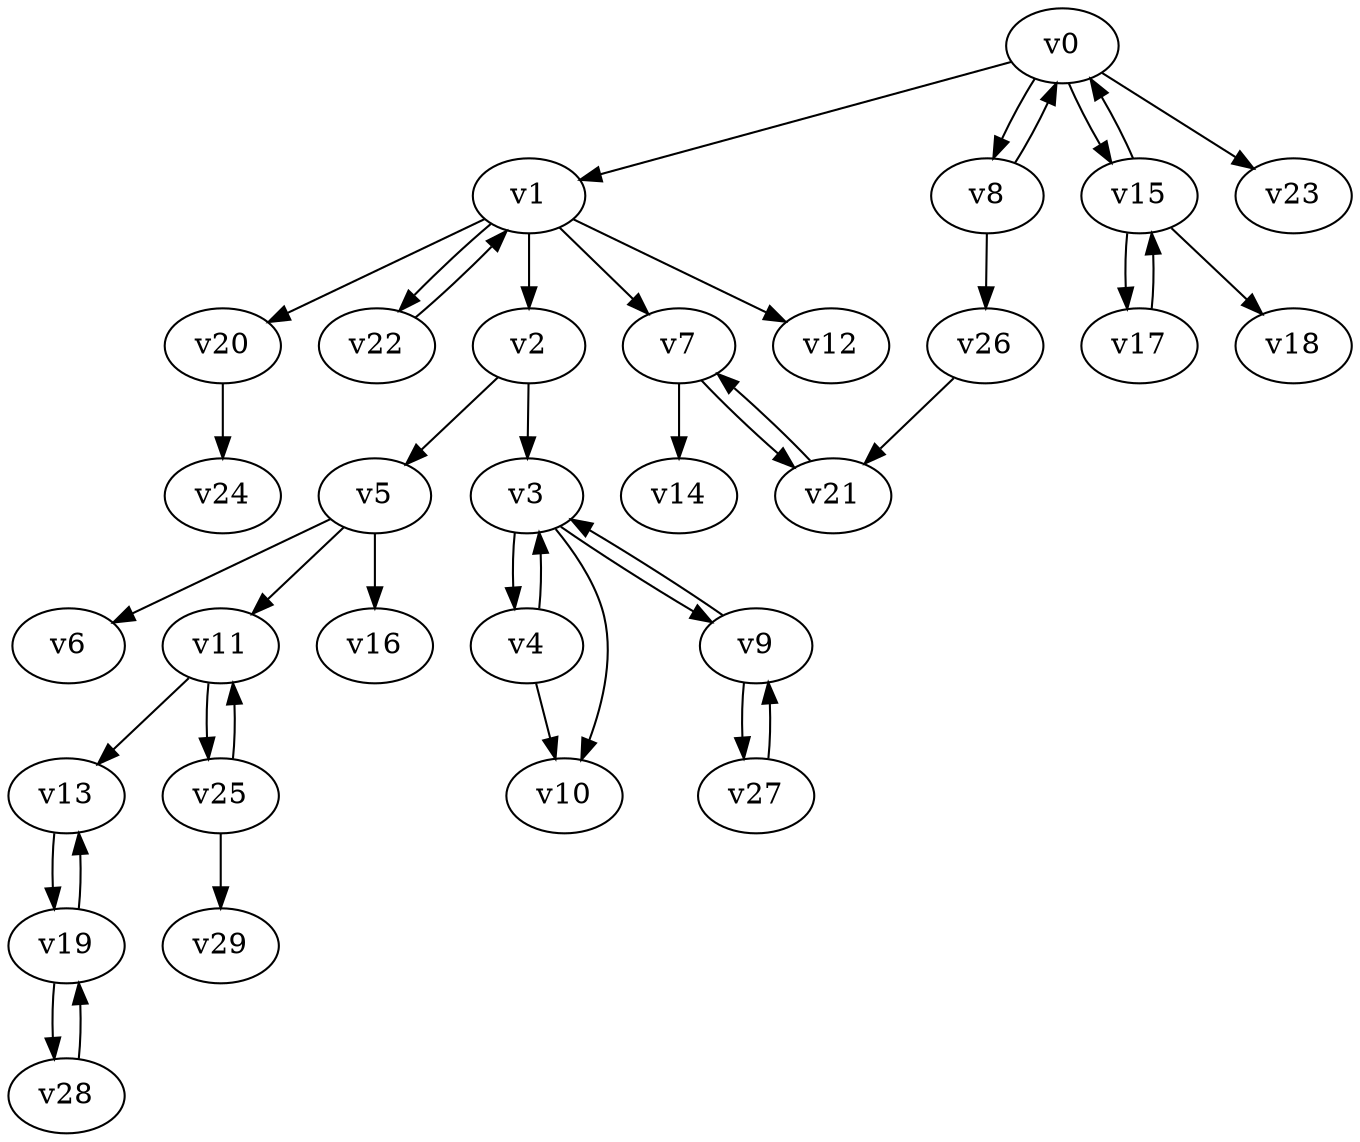 digraph test034 {
    v0 [name="v0", player=0, weight=1];
    v1 [name="v1", player=1, weight=9];
    v2 [name="v2", player=0, weight=-3];
    v3 [name="v3", player=1, weight=14];
    v4 [name="v4", player=0, weight=1];
    v5 [name="v5", player=1, weight=2];
    v6 [name="v6", player=0, weight=12];
    v7 [name="v7", player=1, weight=2];
    v8 [name="v8", player=0, weight=13];
    v9 [name="v9", player=1, weight=2];
    v10 [name="v10", player=0, weight=13];
    v11 [name="v11", player=1, weight=8];
    v12 [name="v12", player=0, weight=-1];
    v13 [name="v13", player=1, weight=4];
    v14 [name="v14", player=0, weight=16];
    v15 [name="v15", player=1, weight=9];
    v16 [name="v16", player=0, weight=7];
    v17 [name="v17", player=1, weight=6];
    v18 [name="v18", player=0, weight=5];
    v19 [name="v19", player=1, weight=-2];
    v20 [name="v20", player=0, weight=4];
    v21 [name="v21", player=1, weight=0];
    v22 [name="v22", player=0, weight=6];
    v23 [name="v23", player=1, weight=6];
    v24 [name="v24", player=0, weight=12];
    v25 [name="v25", player=1, weight=12];
    v26 [name="v26", player=0, weight=11];
    v27 [name="v27", player=1, weight=15];
    v28 [name="v28", player=0, weight=0];
    v29 [name="v29", player=1, weight=4];
    v0 -> v1;
    v1 -> v2;
    v2 -> v3;
    v3 -> v4;
    v4 -> v3;
    v2 -> v5;
    v5 -> v6;
    v1 -> v7;
    v0 -> v8;
    v8 -> v0;
    v3 -> v9;
    v9 -> v3;
    v4 -> v10;
    v5 -> v11;
    v1 -> v12;
    v11 -> v13;
    v7 -> v14;
    v0 -> v15;
    v15 -> v0;
    v5 -> v16;
    v15 -> v17;
    v17 -> v15;
    v15 -> v18;
    v13 -> v19;
    v19 -> v13;
    v1 -> v20;
    v7 -> v21;
    v21 -> v7;
    v1 -> v22;
    v22 -> v1;
    v0 -> v23;
    v20 -> v24;
    v11 -> v25;
    v25 -> v11;
    v8 -> v26;
    v9 -> v27;
    v27 -> v9;
    v19 -> v28;
    v28 -> v19;
    v25 -> v29;
    v3 -> v10;
    v26 -> v21;
}
